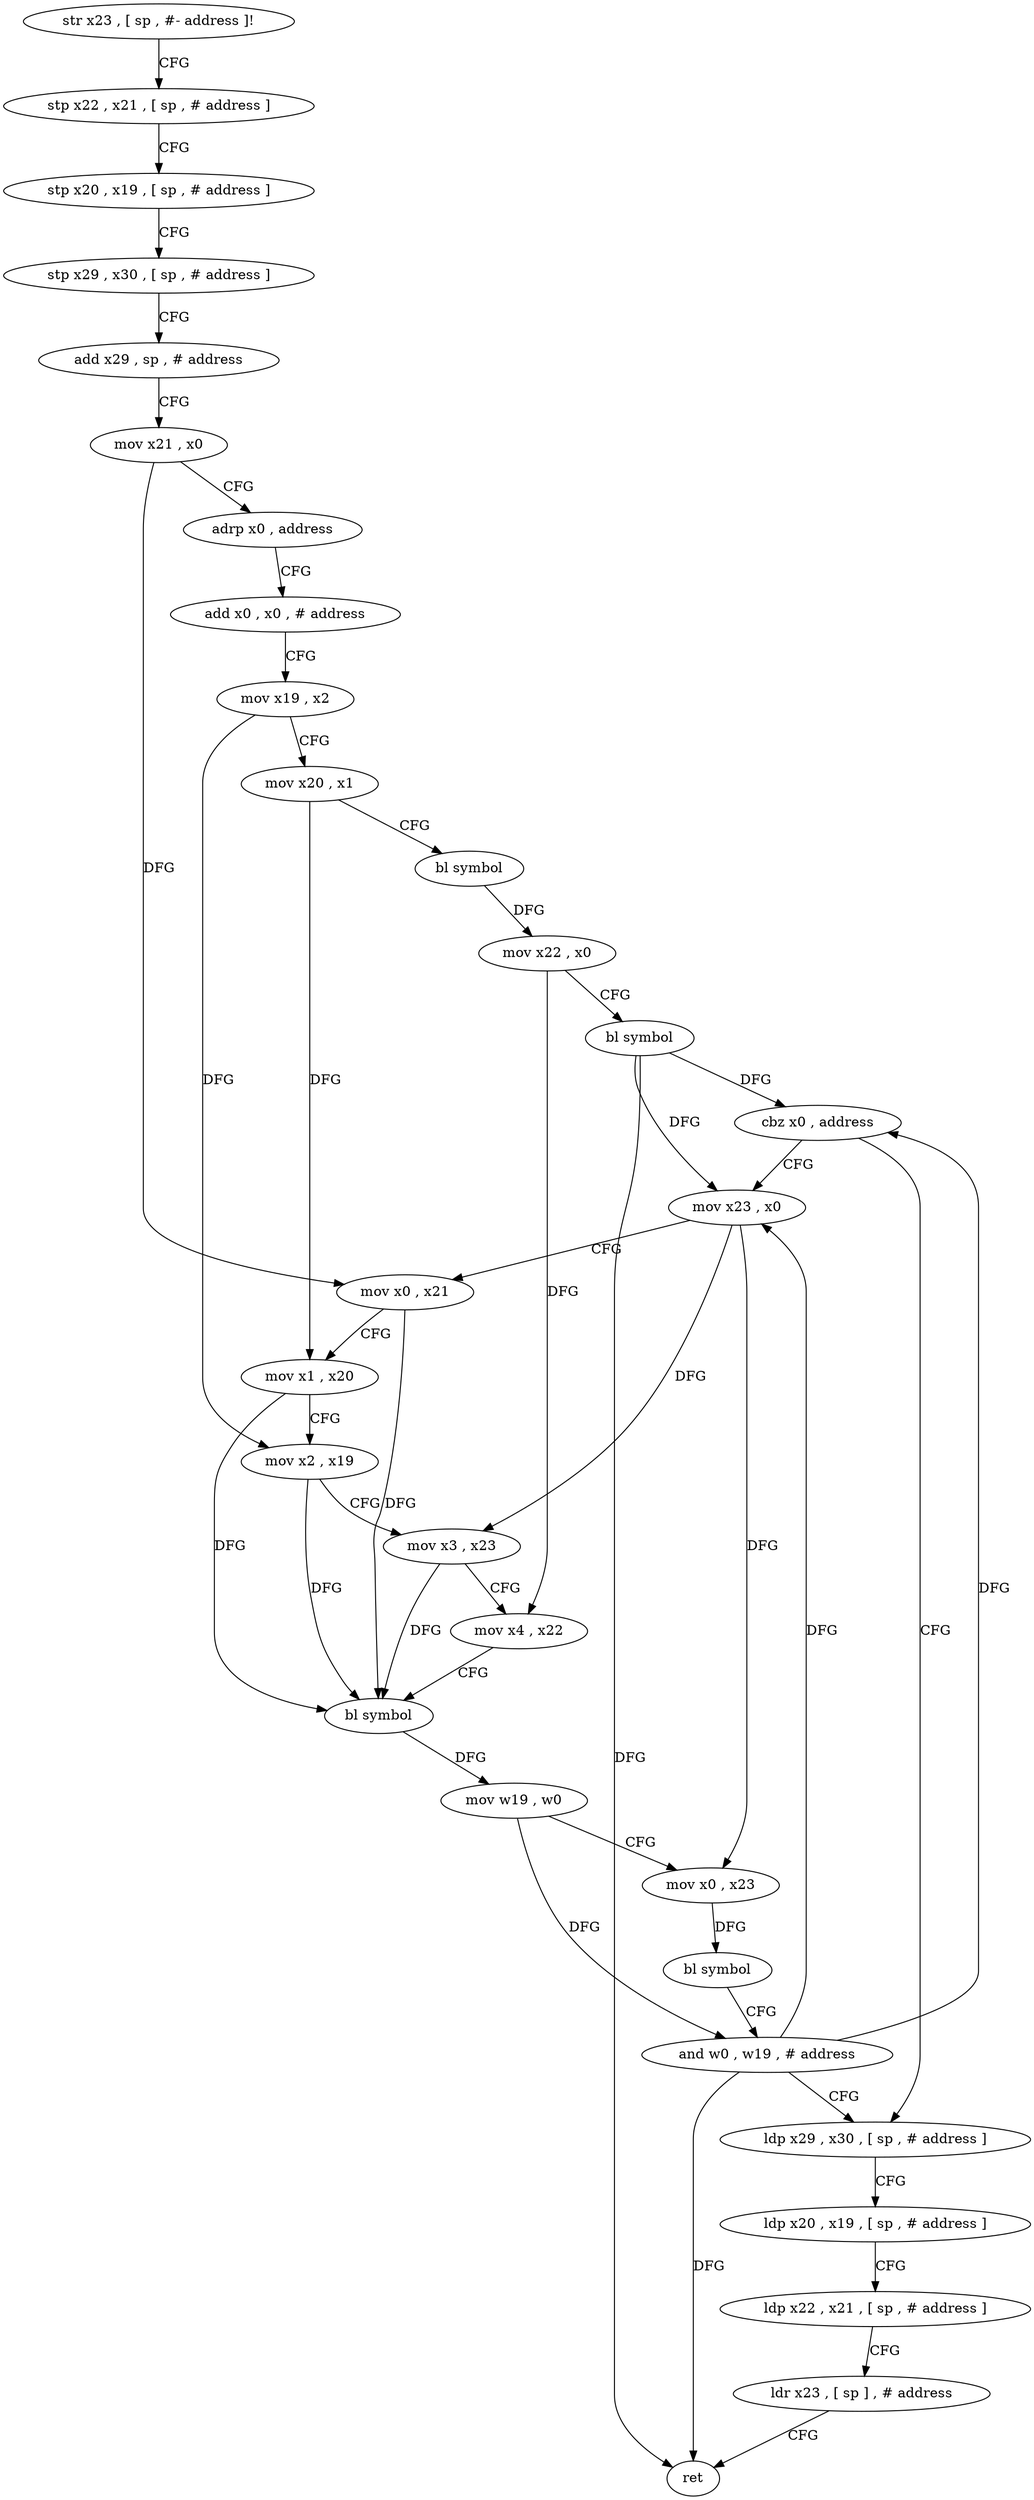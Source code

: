 digraph "func" {
"175952" [label = "str x23 , [ sp , #- address ]!" ]
"175956" [label = "stp x22 , x21 , [ sp , # address ]" ]
"175960" [label = "stp x20 , x19 , [ sp , # address ]" ]
"175964" [label = "stp x29 , x30 , [ sp , # address ]" ]
"175968" [label = "add x29 , sp , # address" ]
"175972" [label = "mov x21 , x0" ]
"175976" [label = "adrp x0 , address" ]
"175980" [label = "add x0 , x0 , # address" ]
"175984" [label = "mov x19 , x2" ]
"175988" [label = "mov x20 , x1" ]
"175992" [label = "bl symbol" ]
"175996" [label = "mov x22 , x0" ]
"176000" [label = "bl symbol" ]
"176004" [label = "cbz x0 , address" ]
"176052" [label = "ldp x29 , x30 , [ sp , # address ]" ]
"176008" [label = "mov x23 , x0" ]
"176056" [label = "ldp x20 , x19 , [ sp , # address ]" ]
"176060" [label = "ldp x22 , x21 , [ sp , # address ]" ]
"176064" [label = "ldr x23 , [ sp ] , # address" ]
"176068" [label = "ret" ]
"176012" [label = "mov x0 , x21" ]
"176016" [label = "mov x1 , x20" ]
"176020" [label = "mov x2 , x19" ]
"176024" [label = "mov x3 , x23" ]
"176028" [label = "mov x4 , x22" ]
"176032" [label = "bl symbol" ]
"176036" [label = "mov w19 , w0" ]
"176040" [label = "mov x0 , x23" ]
"176044" [label = "bl symbol" ]
"176048" [label = "and w0 , w19 , # address" ]
"175952" -> "175956" [ label = "CFG" ]
"175956" -> "175960" [ label = "CFG" ]
"175960" -> "175964" [ label = "CFG" ]
"175964" -> "175968" [ label = "CFG" ]
"175968" -> "175972" [ label = "CFG" ]
"175972" -> "175976" [ label = "CFG" ]
"175972" -> "176012" [ label = "DFG" ]
"175976" -> "175980" [ label = "CFG" ]
"175980" -> "175984" [ label = "CFG" ]
"175984" -> "175988" [ label = "CFG" ]
"175984" -> "176020" [ label = "DFG" ]
"175988" -> "175992" [ label = "CFG" ]
"175988" -> "176016" [ label = "DFG" ]
"175992" -> "175996" [ label = "DFG" ]
"175996" -> "176000" [ label = "CFG" ]
"175996" -> "176028" [ label = "DFG" ]
"176000" -> "176004" [ label = "DFG" ]
"176000" -> "176068" [ label = "DFG" ]
"176000" -> "176008" [ label = "DFG" ]
"176004" -> "176052" [ label = "CFG" ]
"176004" -> "176008" [ label = "CFG" ]
"176052" -> "176056" [ label = "CFG" ]
"176008" -> "176012" [ label = "CFG" ]
"176008" -> "176024" [ label = "DFG" ]
"176008" -> "176040" [ label = "DFG" ]
"176056" -> "176060" [ label = "CFG" ]
"176060" -> "176064" [ label = "CFG" ]
"176064" -> "176068" [ label = "CFG" ]
"176012" -> "176016" [ label = "CFG" ]
"176012" -> "176032" [ label = "DFG" ]
"176016" -> "176020" [ label = "CFG" ]
"176016" -> "176032" [ label = "DFG" ]
"176020" -> "176024" [ label = "CFG" ]
"176020" -> "176032" [ label = "DFG" ]
"176024" -> "176028" [ label = "CFG" ]
"176024" -> "176032" [ label = "DFG" ]
"176028" -> "176032" [ label = "CFG" ]
"176032" -> "176036" [ label = "DFG" ]
"176036" -> "176040" [ label = "CFG" ]
"176036" -> "176048" [ label = "DFG" ]
"176040" -> "176044" [ label = "DFG" ]
"176044" -> "176048" [ label = "CFG" ]
"176048" -> "176052" [ label = "CFG" ]
"176048" -> "176004" [ label = "DFG" ]
"176048" -> "176008" [ label = "DFG" ]
"176048" -> "176068" [ label = "DFG" ]
}
